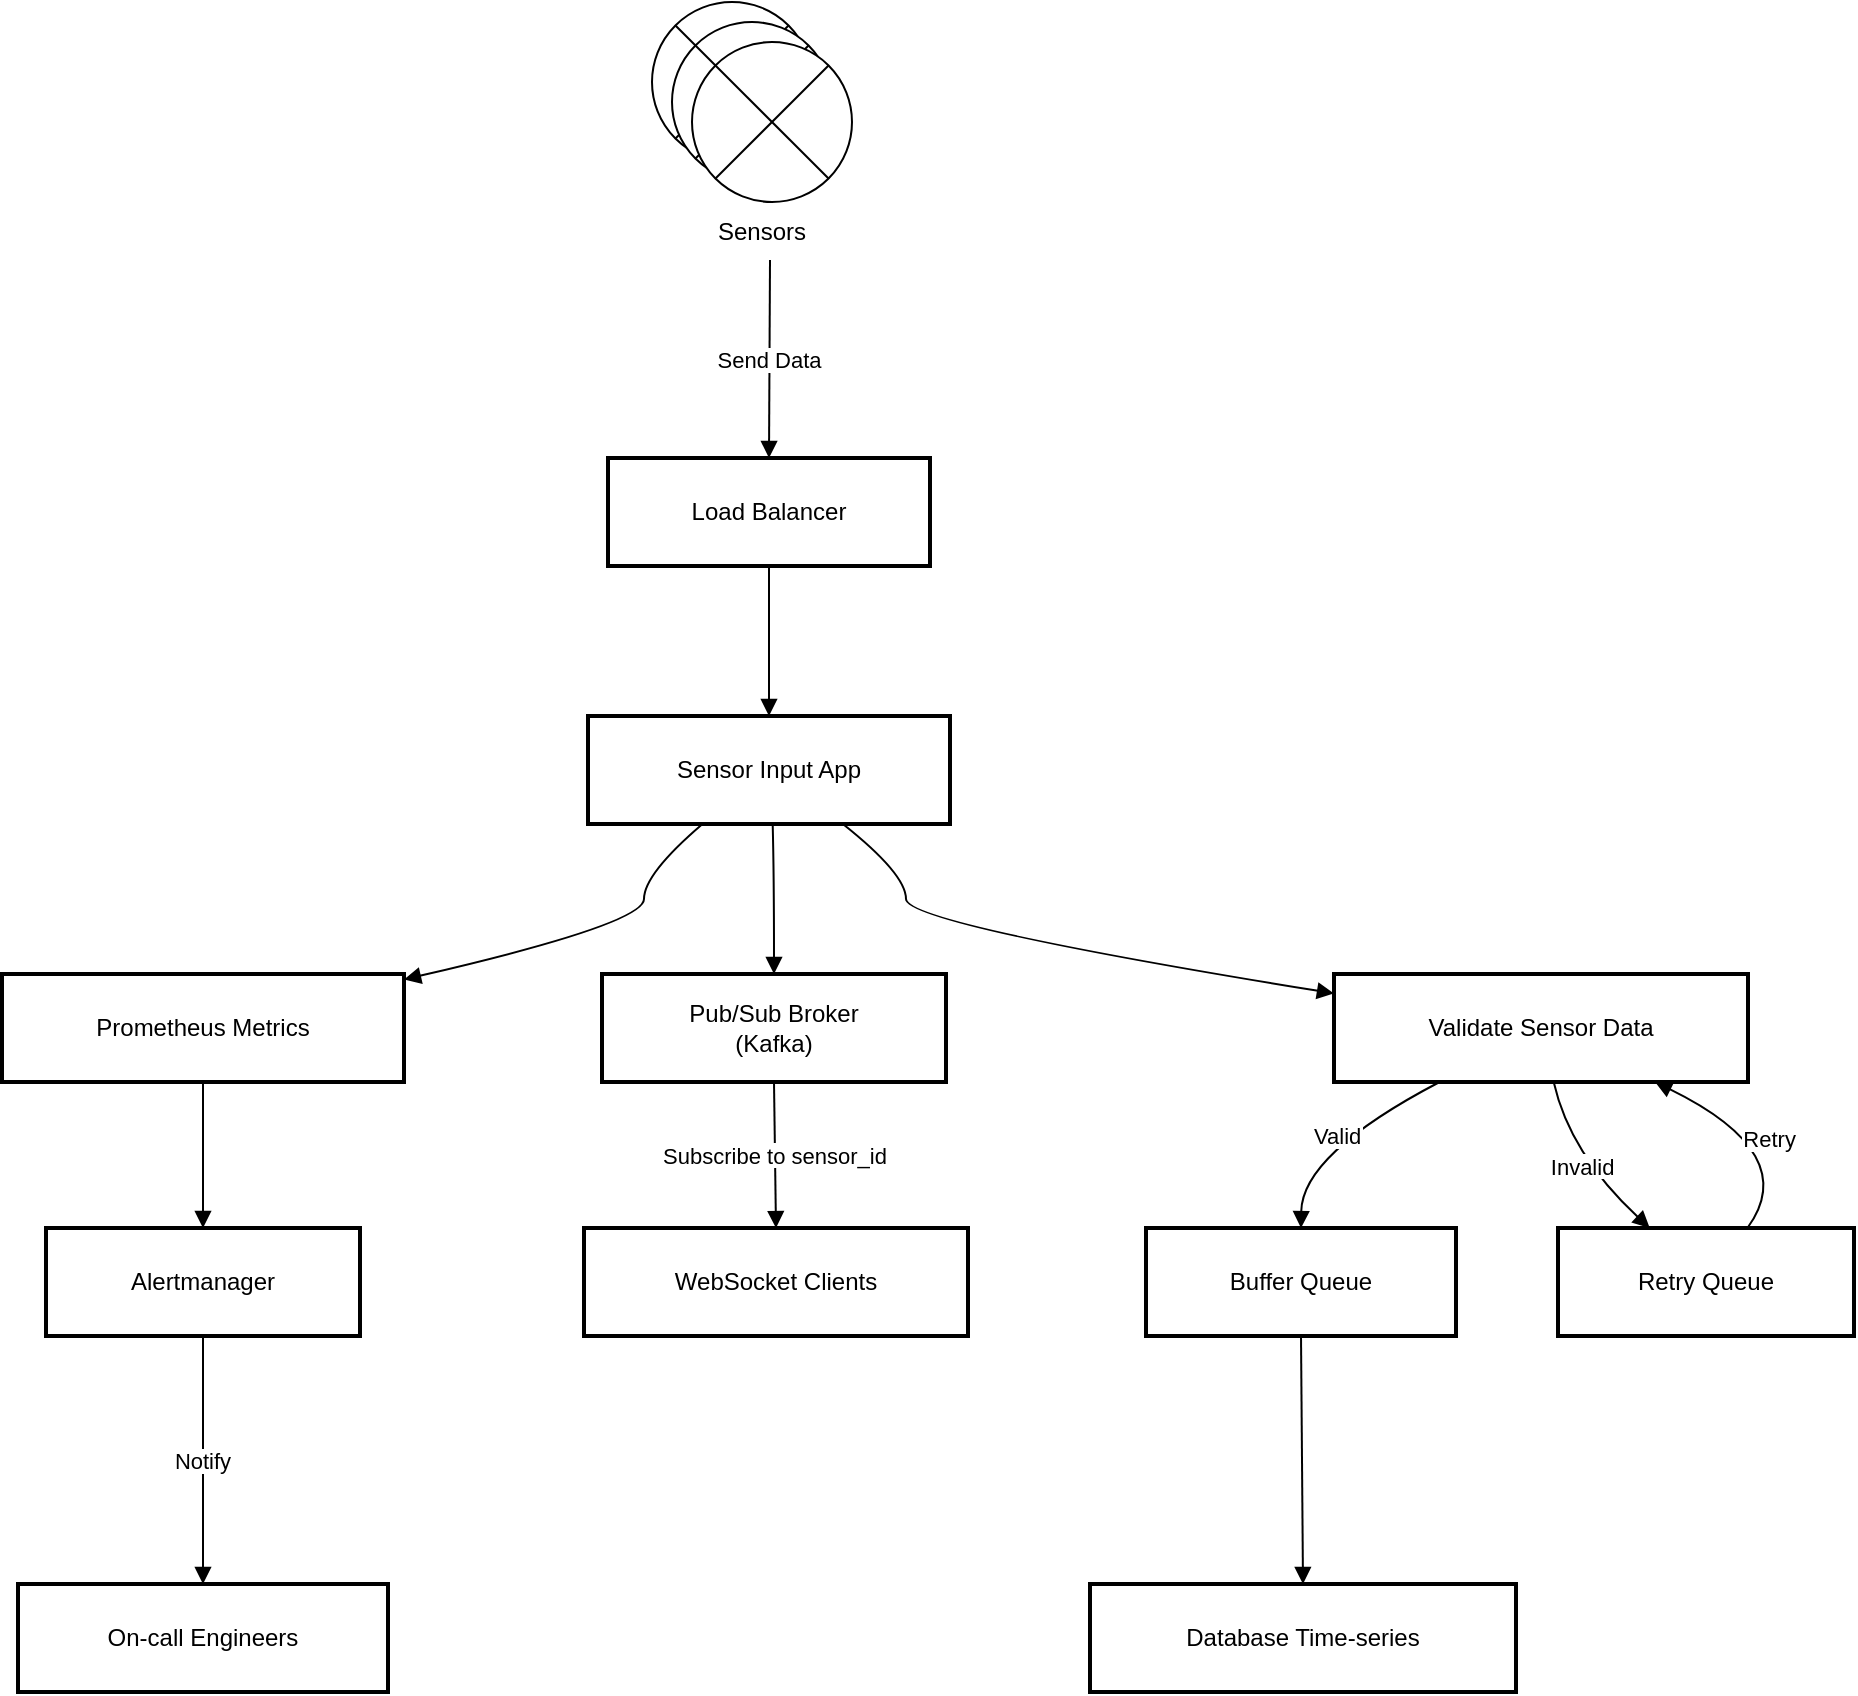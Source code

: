 <mxfile version="26.0.8">
  <diagram name="Page-1" id="kRa1jRh_TbUVb3UarL87">
    <mxGraphModel dx="1242" dy="1195" grid="1" gridSize="10" guides="1" tooltips="1" connect="1" arrows="1" fold="1" page="0" pageScale="1" pageWidth="850" pageHeight="1100" math="0" shadow="0">
      <root>
        <mxCell id="0" />
        <mxCell id="1" parent="0" />
        <mxCell id="MgCkxdkbHL-GaKU8l4sx-3" value="Load Balancer" style="whiteSpace=wrap;strokeWidth=2;" parent="1" vertex="1">
          <mxGeometry x="358" y="198" width="161" height="54" as="geometry" />
        </mxCell>
        <mxCell id="MgCkxdkbHL-GaKU8l4sx-4" value="Sensor Input App" style="whiteSpace=wrap;strokeWidth=2;" parent="1" vertex="1">
          <mxGeometry x="348" y="327" width="181" height="54" as="geometry" />
        </mxCell>
        <mxCell id="MgCkxdkbHL-GaKU8l4sx-5" value="Pub/Sub Broker&#xa;(Kafka)" style="whiteSpace=wrap;strokeWidth=2;" parent="1" vertex="1">
          <mxGeometry x="355" y="456" width="172" height="54" as="geometry" />
        </mxCell>
        <mxCell id="MgCkxdkbHL-GaKU8l4sx-6" value="WebSocket Clients" style="whiteSpace=wrap;strokeWidth=2;" parent="1" vertex="1">
          <mxGeometry x="346" y="583" width="192" height="54" as="geometry" />
        </mxCell>
        <mxCell id="MgCkxdkbHL-GaKU8l4sx-7" value="Validate Sensor Data" style="whiteSpace=wrap;strokeWidth=2;" parent="1" vertex="1">
          <mxGeometry x="721" y="456" width="207" height="54" as="geometry" />
        </mxCell>
        <mxCell id="MgCkxdkbHL-GaKU8l4sx-8" value="Buffer Queue" style="whiteSpace=wrap;strokeWidth=2;" parent="1" vertex="1">
          <mxGeometry x="627" y="583" width="155" height="54" as="geometry" />
        </mxCell>
        <mxCell id="MgCkxdkbHL-GaKU8l4sx-9" value="Retry Queue" style="whiteSpace=wrap;strokeWidth=2;" parent="1" vertex="1">
          <mxGeometry x="833" y="583" width="148" height="54" as="geometry" />
        </mxCell>
        <mxCell id="MgCkxdkbHL-GaKU8l4sx-10" value="Database Time-series" style="whiteSpace=wrap;strokeWidth=2;" parent="1" vertex="1">
          <mxGeometry x="599" y="761" width="213" height="54" as="geometry" />
        </mxCell>
        <mxCell id="MgCkxdkbHL-GaKU8l4sx-11" value="Prometheus Metrics" style="whiteSpace=wrap;strokeWidth=2;" parent="1" vertex="1">
          <mxGeometry x="55" y="456" width="201" height="54" as="geometry" />
        </mxCell>
        <mxCell id="MgCkxdkbHL-GaKU8l4sx-12" value="Alertmanager" style="whiteSpace=wrap;strokeWidth=2;" parent="1" vertex="1">
          <mxGeometry x="77" y="583" width="157" height="54" as="geometry" />
        </mxCell>
        <mxCell id="MgCkxdkbHL-GaKU8l4sx-13" value="On-call Engineers" style="whiteSpace=wrap;strokeWidth=2;" parent="1" vertex="1">
          <mxGeometry x="63" y="761" width="185" height="54" as="geometry" />
        </mxCell>
        <mxCell id="MgCkxdkbHL-GaKU8l4sx-14" value="Send Data" style="curved=1;startArrow=none;endArrow=block;exitX=0.5;exitY=1;entryX=0.5;entryY=-0.01;rounded=0;" parent="1" target="MgCkxdkbHL-GaKU8l4sx-3" edge="1">
          <mxGeometry relative="1" as="geometry">
            <Array as="points" />
            <mxPoint x="439" y="99" as="sourcePoint" />
          </mxGeometry>
        </mxCell>
        <mxCell id="MgCkxdkbHL-GaKU8l4sx-15" value="" style="curved=1;startArrow=none;endArrow=block;exitX=0.5;exitY=0.99;entryX=0.5;entryY=-0.01;rounded=0;" parent="1" source="MgCkxdkbHL-GaKU8l4sx-3" target="MgCkxdkbHL-GaKU8l4sx-4" edge="1">
          <mxGeometry relative="1" as="geometry">
            <Array as="points" />
          </mxGeometry>
        </mxCell>
        <mxCell id="MgCkxdkbHL-GaKU8l4sx-16" value="" style="curved=1;startArrow=none;endArrow=block;exitX=0.51;exitY=0.99;entryX=0.5;entryY=-0.01;rounded=0;" parent="1" source="MgCkxdkbHL-GaKU8l4sx-4" target="MgCkxdkbHL-GaKU8l4sx-5" edge="1">
          <mxGeometry relative="1" as="geometry">
            <Array as="points">
              <mxPoint x="441" y="406" />
            </Array>
          </mxGeometry>
        </mxCell>
        <mxCell id="MgCkxdkbHL-GaKU8l4sx-17" value="Subscribe to sensor_id" style="curved=1;startArrow=none;endArrow=block;exitX=0.5;exitY=0.99;entryX=0.5;entryY=0;rounded=0;" parent="1" source="MgCkxdkbHL-GaKU8l4sx-5" target="MgCkxdkbHL-GaKU8l4sx-6" edge="1">
          <mxGeometry relative="1" as="geometry">
            <Array as="points" />
          </mxGeometry>
        </mxCell>
        <mxCell id="MgCkxdkbHL-GaKU8l4sx-18" value="" style="curved=1;startArrow=none;endArrow=block;exitX=0.7;exitY=0.99;entryX=0;entryY=0.18;rounded=0;" parent="1" source="MgCkxdkbHL-GaKU8l4sx-4" target="MgCkxdkbHL-GaKU8l4sx-7" edge="1">
          <mxGeometry relative="1" as="geometry">
            <Array as="points">
              <mxPoint x="507" y="406" />
              <mxPoint x="507" y="431" />
            </Array>
          </mxGeometry>
        </mxCell>
        <mxCell id="MgCkxdkbHL-GaKU8l4sx-19" value="Valid" style="curved=1;startArrow=none;endArrow=block;exitX=0.26;exitY=0.99;entryX=0.5;entryY=0;rounded=0;" parent="1" source="MgCkxdkbHL-GaKU8l4sx-7" target="MgCkxdkbHL-GaKU8l4sx-8" edge="1">
          <mxGeometry relative="1" as="geometry">
            <Array as="points">
              <mxPoint x="705" y="546" />
            </Array>
          </mxGeometry>
        </mxCell>
        <mxCell id="MgCkxdkbHL-GaKU8l4sx-20" value="Invalid" style="curved=1;startArrow=none;endArrow=block;exitX=0.53;exitY=0.99;entryX=0.31;entryY=0;rounded=0;" parent="1" source="MgCkxdkbHL-GaKU8l4sx-7" target="MgCkxdkbHL-GaKU8l4sx-9" edge="1">
          <mxGeometry relative="1" as="geometry">
            <Array as="points">
              <mxPoint x="839" y="546" />
            </Array>
          </mxGeometry>
        </mxCell>
        <mxCell id="MgCkxdkbHL-GaKU8l4sx-21" value="Retry" style="curved=1;startArrow=none;endArrow=block;exitX=0.64;exitY=0;entryX=0.77;entryY=0.99;rounded=0;" parent="1" source="MgCkxdkbHL-GaKU8l4sx-9" target="MgCkxdkbHL-GaKU8l4sx-7" edge="1">
          <mxGeometry relative="1" as="geometry">
            <Array as="points">
              <mxPoint x="955" y="546" />
            </Array>
          </mxGeometry>
        </mxCell>
        <mxCell id="MgCkxdkbHL-GaKU8l4sx-22" value="" style="curved=1;startArrow=none;endArrow=block;exitX=0.5;exitY=1;entryX=0.5;entryY=-0.01;rounded=0;" parent="1" source="MgCkxdkbHL-GaKU8l4sx-8" target="MgCkxdkbHL-GaKU8l4sx-10" edge="1">
          <mxGeometry relative="1" as="geometry">
            <Array as="points" />
          </mxGeometry>
        </mxCell>
        <mxCell id="MgCkxdkbHL-GaKU8l4sx-23" value="" style="curved=1;startArrow=none;endArrow=block;exitX=0.32;exitY=0.99;entryX=1;entryY=0.05;rounded=0;" parent="1" source="MgCkxdkbHL-GaKU8l4sx-4" target="MgCkxdkbHL-GaKU8l4sx-11" edge="1">
          <mxGeometry relative="1" as="geometry">
            <Array as="points">
              <mxPoint x="376" y="406" />
              <mxPoint x="376" y="431" />
            </Array>
          </mxGeometry>
        </mxCell>
        <mxCell id="MgCkxdkbHL-GaKU8l4sx-24" value="" style="curved=1;startArrow=none;endArrow=block;exitX=0.5;exitY=0.99;entryX=0.5;entryY=0;rounded=0;" parent="1" source="MgCkxdkbHL-GaKU8l4sx-11" target="MgCkxdkbHL-GaKU8l4sx-12" edge="1">
          <mxGeometry relative="1" as="geometry">
            <Array as="points" />
          </mxGeometry>
        </mxCell>
        <mxCell id="MgCkxdkbHL-GaKU8l4sx-25" value="Notify" style="curved=1;startArrow=none;endArrow=block;exitX=0.5;exitY=1;entryX=0.5;entryY=-0.01;rounded=0;" parent="1" source="MgCkxdkbHL-GaKU8l4sx-12" target="MgCkxdkbHL-GaKU8l4sx-13" edge="1">
          <mxGeometry relative="1" as="geometry">
            <Array as="points" />
          </mxGeometry>
        </mxCell>
        <mxCell id="MgCkxdkbHL-GaKU8l4sx-51" value="" style="shape=sumEllipse;perimeter=ellipsePerimeter;whiteSpace=wrap;html=1;backgroundOutline=1;" parent="1" vertex="1">
          <mxGeometry x="380" y="-30" width="80" height="80" as="geometry" />
        </mxCell>
        <mxCell id="MgCkxdkbHL-GaKU8l4sx-52" value="Sensors" style="text;html=1;align=center;verticalAlign=middle;whiteSpace=wrap;rounded=0;" parent="1" vertex="1">
          <mxGeometry x="405" y="70" width="60" height="30" as="geometry" />
        </mxCell>
        <mxCell id="MgCkxdkbHL-GaKU8l4sx-53" value="" style="shape=sumEllipse;perimeter=ellipsePerimeter;whiteSpace=wrap;html=1;backgroundOutline=1;" parent="1" vertex="1">
          <mxGeometry x="390" y="-20" width="80" height="80" as="geometry" />
        </mxCell>
        <mxCell id="MgCkxdkbHL-GaKU8l4sx-54" value="" style="shape=sumEllipse;perimeter=ellipsePerimeter;whiteSpace=wrap;html=1;backgroundOutline=1;" parent="1" vertex="1">
          <mxGeometry x="400" y="-10" width="80" height="80" as="geometry" />
        </mxCell>
      </root>
    </mxGraphModel>
  </diagram>
</mxfile>

